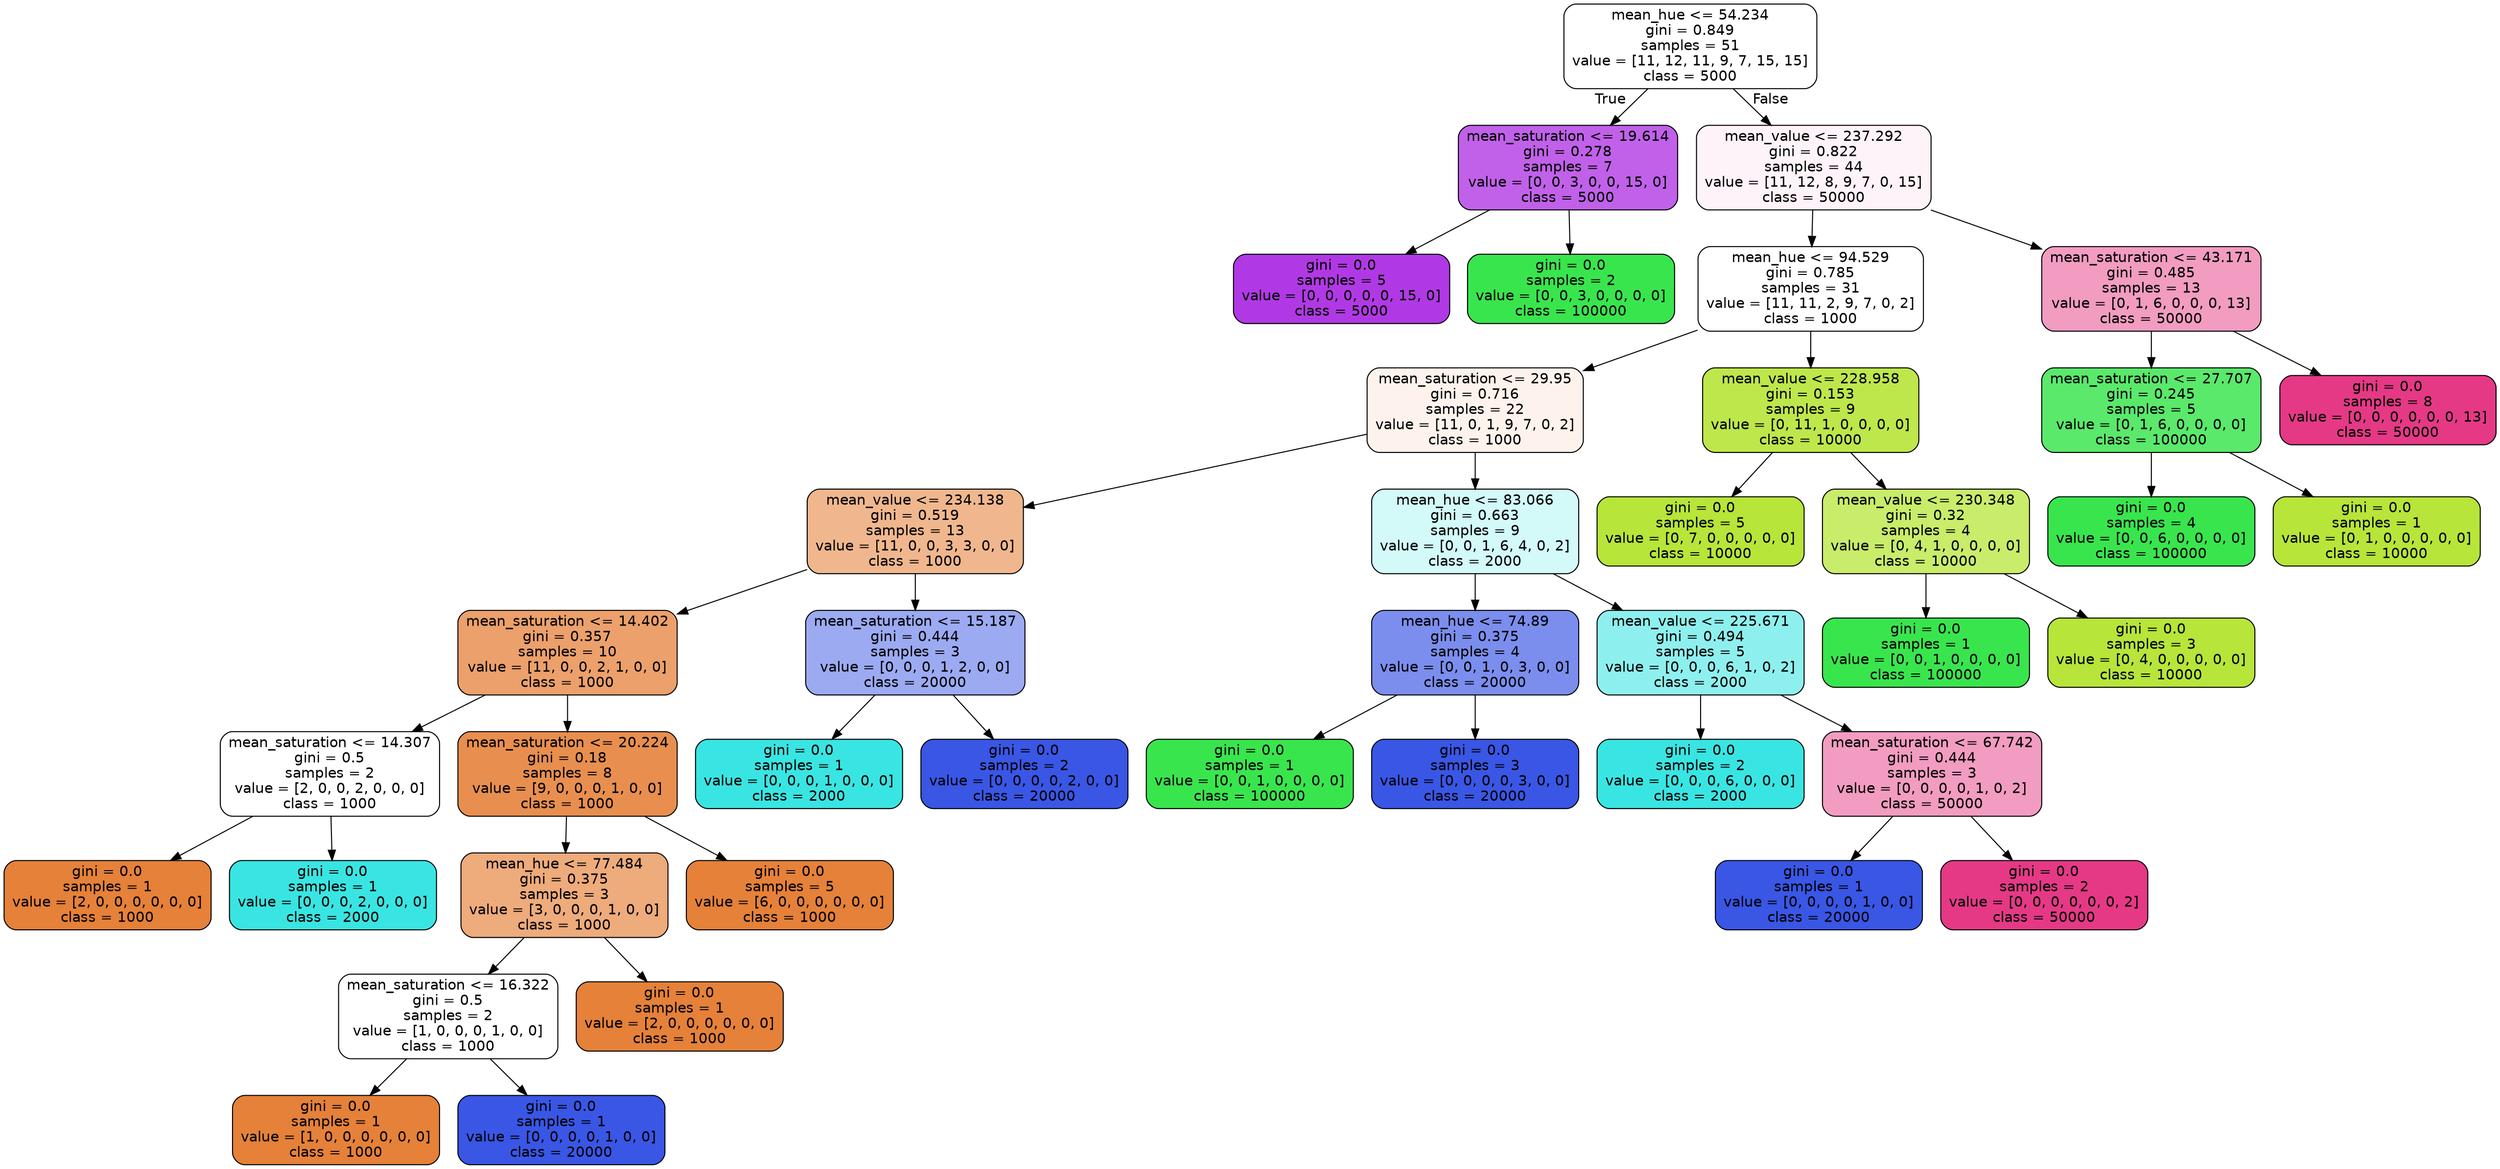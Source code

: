 digraph Tree {
node [shape=box, style="filled, rounded", color="black", fontname="helvetica"] ;
edge [fontname="helvetica"] ;
0 [label="mean_hue <= 54.234\ngini = 0.849\nsamples = 51\nvalue = [11, 12, 11, 9, 7, 15, 15]\nclass = 5000", fillcolor="#ffffff"] ;
1 [label="mean_saturation <= 19.614\ngini = 0.278\nsamples = 7\nvalue = [0, 0, 3, 0, 0, 15, 0]\nclass = 5000", fillcolor="#c161ea"] ;
0 -> 1 [labeldistance=2.5, labelangle=45, headlabel="True"] ;
2 [label="gini = 0.0\nsamples = 5\nvalue = [0, 0, 0, 0, 0, 15, 0]\nclass = 5000", fillcolor="#b139e5"] ;
1 -> 2 ;
3 [label="gini = 0.0\nsamples = 2\nvalue = [0, 0, 3, 0, 0, 0, 0]\nclass = 100000", fillcolor="#39e54d"] ;
1 -> 3 ;
4 [label="mean_value <= 237.292\ngini = 0.822\nsamples = 44\nvalue = [11, 12, 8, 9, 7, 0, 15]\nclass = 50000", fillcolor="#fdf3f8"] ;
0 -> 4 [labeldistance=2.5, labelangle=-45, headlabel="False"] ;
5 [label="mean_hue <= 94.529\ngini = 0.785\nsamples = 31\nvalue = [11, 11, 2, 9, 7, 0, 2]\nclass = 1000", fillcolor="#ffffff"] ;
4 -> 5 ;
6 [label="mean_saturation <= 29.95\ngini = 0.716\nsamples = 22\nvalue = [11, 0, 1, 9, 7, 0, 2]\nclass = 1000", fillcolor="#fdf3ec"] ;
5 -> 6 ;
7 [label="mean_value <= 234.138\ngini = 0.519\nsamples = 13\nvalue = [11, 0, 0, 3, 3, 0, 0]\nclass = 1000", fillcolor="#f0b78e"] ;
6 -> 7 ;
8 [label="mean_saturation <= 14.402\ngini = 0.357\nsamples = 10\nvalue = [11, 0, 0, 2, 1, 0, 0]\nclass = 1000", fillcolor="#eca06b"] ;
7 -> 8 ;
9 [label="mean_saturation <= 14.307\ngini = 0.5\nsamples = 2\nvalue = [2, 0, 0, 2, 0, 0, 0]\nclass = 1000", fillcolor="#ffffff"] ;
8 -> 9 ;
10 [label="gini = 0.0\nsamples = 1\nvalue = [2, 0, 0, 0, 0, 0, 0]\nclass = 1000", fillcolor="#e58139"] ;
9 -> 10 ;
11 [label="gini = 0.0\nsamples = 1\nvalue = [0, 0, 0, 2, 0, 0, 0]\nclass = 2000", fillcolor="#39e5e2"] ;
9 -> 11 ;
12 [label="mean_saturation <= 20.224\ngini = 0.18\nsamples = 8\nvalue = [9, 0, 0, 0, 1, 0, 0]\nclass = 1000", fillcolor="#e88f4f"] ;
8 -> 12 ;
13 [label="mean_hue <= 77.484\ngini = 0.375\nsamples = 3\nvalue = [3, 0, 0, 0, 1, 0, 0]\nclass = 1000", fillcolor="#eeab7b"] ;
12 -> 13 ;
14 [label="mean_saturation <= 16.322\ngini = 0.5\nsamples = 2\nvalue = [1, 0, 0, 0, 1, 0, 0]\nclass = 1000", fillcolor="#ffffff"] ;
13 -> 14 ;
15 [label="gini = 0.0\nsamples = 1\nvalue = [1, 0, 0, 0, 0, 0, 0]\nclass = 1000", fillcolor="#e58139"] ;
14 -> 15 ;
16 [label="gini = 0.0\nsamples = 1\nvalue = [0, 0, 0, 0, 1, 0, 0]\nclass = 20000", fillcolor="#3956e5"] ;
14 -> 16 ;
17 [label="gini = 0.0\nsamples = 1\nvalue = [2, 0, 0, 0, 0, 0, 0]\nclass = 1000", fillcolor="#e58139"] ;
13 -> 17 ;
18 [label="gini = 0.0\nsamples = 5\nvalue = [6, 0, 0, 0, 0, 0, 0]\nclass = 1000", fillcolor="#e58139"] ;
12 -> 18 ;
19 [label="mean_saturation <= 15.187\ngini = 0.444\nsamples = 3\nvalue = [0, 0, 0, 1, 2, 0, 0]\nclass = 20000", fillcolor="#9caaf2"] ;
7 -> 19 ;
20 [label="gini = 0.0\nsamples = 1\nvalue = [0, 0, 0, 1, 0, 0, 0]\nclass = 2000", fillcolor="#39e5e2"] ;
19 -> 20 ;
21 [label="gini = 0.0\nsamples = 2\nvalue = [0, 0, 0, 0, 2, 0, 0]\nclass = 20000", fillcolor="#3956e5"] ;
19 -> 21 ;
22 [label="mean_hue <= 83.066\ngini = 0.663\nsamples = 9\nvalue = [0, 0, 1, 6, 4, 0, 2]\nclass = 2000", fillcolor="#d3f9f9"] ;
6 -> 22 ;
23 [label="mean_hue <= 74.89\ngini = 0.375\nsamples = 4\nvalue = [0, 0, 1, 0, 3, 0, 0]\nclass = 20000", fillcolor="#7b8eee"] ;
22 -> 23 ;
24 [label="gini = 0.0\nsamples = 1\nvalue = [0, 0, 1, 0, 0, 0, 0]\nclass = 100000", fillcolor="#39e54d"] ;
23 -> 24 ;
25 [label="gini = 0.0\nsamples = 3\nvalue = [0, 0, 0, 0, 3, 0, 0]\nclass = 20000", fillcolor="#3956e5"] ;
23 -> 25 ;
26 [label="mean_value <= 225.671\ngini = 0.494\nsamples = 5\nvalue = [0, 0, 0, 6, 1, 0, 2]\nclass = 2000", fillcolor="#8ef0ee"] ;
22 -> 26 ;
27 [label="gini = 0.0\nsamples = 2\nvalue = [0, 0, 0, 6, 0, 0, 0]\nclass = 2000", fillcolor="#39e5e2"] ;
26 -> 27 ;
28 [label="mean_saturation <= 67.742\ngini = 0.444\nsamples = 3\nvalue = [0, 0, 0, 0, 1, 0, 2]\nclass = 50000", fillcolor="#f29cc2"] ;
26 -> 28 ;
29 [label="gini = 0.0\nsamples = 1\nvalue = [0, 0, 0, 0, 1, 0, 0]\nclass = 20000", fillcolor="#3956e5"] ;
28 -> 29 ;
30 [label="gini = 0.0\nsamples = 2\nvalue = [0, 0, 0, 0, 0, 0, 2]\nclass = 50000", fillcolor="#e53986"] ;
28 -> 30 ;
31 [label="mean_value <= 228.958\ngini = 0.153\nsamples = 9\nvalue = [0, 11, 1, 0, 0, 0, 0]\nclass = 10000", fillcolor="#bee74b"] ;
5 -> 31 ;
32 [label="gini = 0.0\nsamples = 5\nvalue = [0, 7, 0, 0, 0, 0, 0]\nclass = 10000", fillcolor="#b7e539"] ;
31 -> 32 ;
33 [label="mean_value <= 230.348\ngini = 0.32\nsamples = 4\nvalue = [0, 4, 1, 0, 0, 0, 0]\nclass = 10000", fillcolor="#c9ec6a"] ;
31 -> 33 ;
34 [label="gini = 0.0\nsamples = 1\nvalue = [0, 0, 1, 0, 0, 0, 0]\nclass = 100000", fillcolor="#39e54d"] ;
33 -> 34 ;
35 [label="gini = 0.0\nsamples = 3\nvalue = [0, 4, 0, 0, 0, 0, 0]\nclass = 10000", fillcolor="#b7e539"] ;
33 -> 35 ;
36 [label="mean_saturation <= 43.171\ngini = 0.485\nsamples = 13\nvalue = [0, 1, 6, 0, 0, 0, 13]\nclass = 50000", fillcolor="#f29cc2"] ;
4 -> 36 ;
37 [label="mean_saturation <= 27.707\ngini = 0.245\nsamples = 5\nvalue = [0, 1, 6, 0, 0, 0, 0]\nclass = 100000", fillcolor="#5ae96b"] ;
36 -> 37 ;
38 [label="gini = 0.0\nsamples = 4\nvalue = [0, 0, 6, 0, 0, 0, 0]\nclass = 100000", fillcolor="#39e54d"] ;
37 -> 38 ;
39 [label="gini = 0.0\nsamples = 1\nvalue = [0, 1, 0, 0, 0, 0, 0]\nclass = 10000", fillcolor="#b7e539"] ;
37 -> 39 ;
40 [label="gini = 0.0\nsamples = 8\nvalue = [0, 0, 0, 0, 0, 0, 13]\nclass = 50000", fillcolor="#e53986"] ;
36 -> 40 ;
}